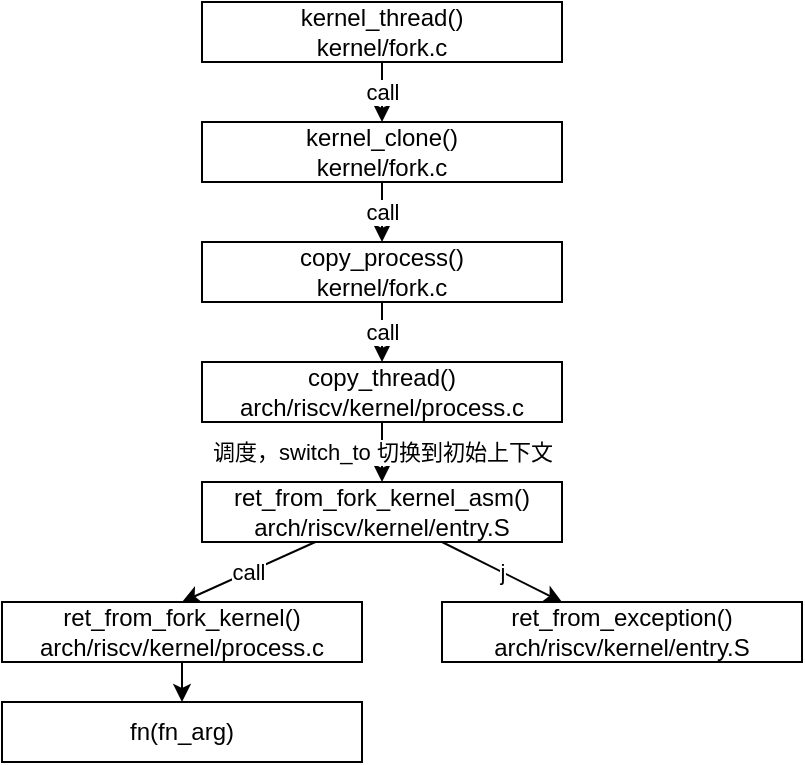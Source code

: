 <mxfile>
    <diagram id="MvvvSluiQMnov04UOUAY" name="Page-1">
        <mxGraphModel dx="334" dy="430" grid="1" gridSize="10" guides="1" tooltips="1" connect="1" arrows="1" fold="1" page="1" pageScale="1" pageWidth="850" pageHeight="1100" math="0" shadow="0">
            <root>
                <mxCell id="0"/>
                <mxCell id="1" parent="0"/>
                <mxCell id="7" value="call" style="edgeStyle=none;html=1;" edge="1" parent="1" source="5" target="6">
                    <mxGeometry relative="1" as="geometry"/>
                </mxCell>
                <mxCell id="5" value="kernel_thread()&lt;div&gt;kernel/fork.c&lt;/div&gt;" style="rounded=0;whiteSpace=wrap;html=1;fontSize=12;" parent="1" vertex="1">
                    <mxGeometry x="200" y="510" width="180" height="30" as="geometry"/>
                </mxCell>
                <mxCell id="9" value="call" style="edgeStyle=none;html=1;" edge="1" parent="1" source="6" target="8">
                    <mxGeometry relative="1" as="geometry"/>
                </mxCell>
                <mxCell id="6" value="kernel_clone()&lt;div&gt;kernel/fork.c&lt;/div&gt;" style="rounded=0;whiteSpace=wrap;html=1;fontSize=12;" vertex="1" parent="1">
                    <mxGeometry x="200" y="570" width="180" height="30" as="geometry"/>
                </mxCell>
                <mxCell id="11" value="call" style="edgeStyle=none;html=1;" edge="1" parent="1" source="8" target="10">
                    <mxGeometry relative="1" as="geometry"/>
                </mxCell>
                <mxCell id="8" value="copy_process()&lt;div&gt;kernel/fork.c&lt;/div&gt;" style="rounded=0;whiteSpace=wrap;html=1;fontSize=12;" vertex="1" parent="1">
                    <mxGeometry x="200" y="630" width="180" height="30" as="geometry"/>
                </mxCell>
                <mxCell id="13" value="调度，switch_to 切换到初始上下文" style="edgeStyle=none;html=1;entryX=0.5;entryY=0;entryDx=0;entryDy=0;" edge="1" parent="1" source="10" target="12">
                    <mxGeometry x="0.016" relative="1" as="geometry">
                        <mxPoint as="offset"/>
                    </mxGeometry>
                </mxCell>
                <mxCell id="10" value="copy_thread()&lt;div&gt;arch/riscv/kernel/process.c&lt;/div&gt;" style="rounded=0;whiteSpace=wrap;html=1;fontSize=12;" vertex="1" parent="1">
                    <mxGeometry x="200" y="690" width="180" height="30" as="geometry"/>
                </mxCell>
                <mxCell id="15" value="call" style="edgeStyle=none;html=1;entryX=0.5;entryY=0;entryDx=0;entryDy=0;" edge="1" parent="1" source="12" target="14">
                    <mxGeometry relative="1" as="geometry"/>
                </mxCell>
                <mxCell id="17" value="j" style="edgeStyle=none;html=1;" edge="1" parent="1" source="12" target="16">
                    <mxGeometry relative="1" as="geometry"/>
                </mxCell>
                <mxCell id="12" value="ret_from_fork_kernel_asm()&lt;div&gt;arch/riscv/kernel/entry.S&lt;/div&gt;" style="rounded=0;whiteSpace=wrap;html=1;fontSize=12;" vertex="1" parent="1">
                    <mxGeometry x="200" y="750" width="180" height="30" as="geometry"/>
                </mxCell>
                <mxCell id="19" style="edgeStyle=none;html=1;entryX=0.5;entryY=0;entryDx=0;entryDy=0;" edge="1" parent="1" source="14" target="18">
                    <mxGeometry relative="1" as="geometry"/>
                </mxCell>
                <mxCell id="14" value="ret_from_fork_kernel()&lt;div&gt;arch/riscv/kernel/process.c&lt;/div&gt;" style="rounded=0;whiteSpace=wrap;html=1;fontSize=12;" vertex="1" parent="1">
                    <mxGeometry x="100" y="810" width="180" height="30" as="geometry"/>
                </mxCell>
                <mxCell id="16" value="ret_from_exception()&lt;div&gt;arch/riscv/kernel/entry.S&lt;/div&gt;" style="rounded=0;whiteSpace=wrap;html=1;fontSize=12;" vertex="1" parent="1">
                    <mxGeometry x="320" y="810" width="180" height="30" as="geometry"/>
                </mxCell>
                <mxCell id="18" value="fn(fn_arg)" style="rounded=0;whiteSpace=wrap;html=1;fontSize=12;" vertex="1" parent="1">
                    <mxGeometry x="100" y="860" width="180" height="30" as="geometry"/>
                </mxCell>
            </root>
        </mxGraphModel>
    </diagram>
</mxfile>